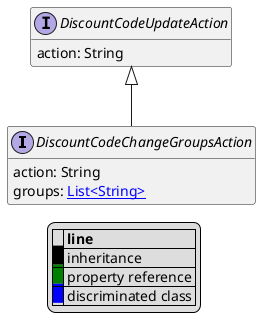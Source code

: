 @startuml

hide empty fields
hide empty methods
legend
|= |= line |
|<back:black>   </back>| inheritance |
|<back:green>   </back>| property reference |
|<back:blue>   </back>| discriminated class |
endlegend
interface DiscountCodeChangeGroupsAction [[DiscountCodeChangeGroupsAction.svg]] extends DiscountCodeUpdateAction {
    action: String
    groups: [[String.svg List<String>]]
}
interface DiscountCodeUpdateAction [[DiscountCodeUpdateAction.svg]]  {
    action: String
}





@enduml
